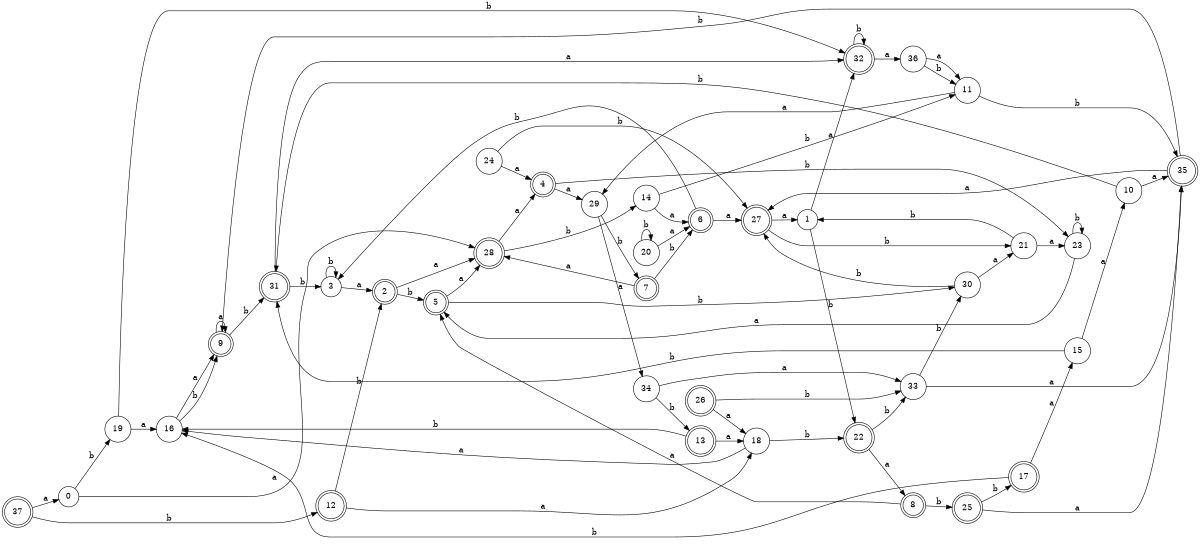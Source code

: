 digraph n31_10 {
__start0 [label="" shape="none"];

rankdir=LR;
size="8,5";

s0 [style="filled", color="black", fillcolor="white" shape="circle", label="0"];
s1 [style="filled", color="black", fillcolor="white" shape="circle", label="1"];
s2 [style="rounded,filled", color="black", fillcolor="white" shape="doublecircle", label="2"];
s3 [style="filled", color="black", fillcolor="white" shape="circle", label="3"];
s4 [style="rounded,filled", color="black", fillcolor="white" shape="doublecircle", label="4"];
s5 [style="rounded,filled", color="black", fillcolor="white" shape="doublecircle", label="5"];
s6 [style="rounded,filled", color="black", fillcolor="white" shape="doublecircle", label="6"];
s7 [style="rounded,filled", color="black", fillcolor="white" shape="doublecircle", label="7"];
s8 [style="rounded,filled", color="black", fillcolor="white" shape="doublecircle", label="8"];
s9 [style="rounded,filled", color="black", fillcolor="white" shape="doublecircle", label="9"];
s10 [style="filled", color="black", fillcolor="white" shape="circle", label="10"];
s11 [style="filled", color="black", fillcolor="white" shape="circle", label="11"];
s12 [style="rounded,filled", color="black", fillcolor="white" shape="doublecircle", label="12"];
s13 [style="rounded,filled", color="black", fillcolor="white" shape="doublecircle", label="13"];
s14 [style="filled", color="black", fillcolor="white" shape="circle", label="14"];
s15 [style="filled", color="black", fillcolor="white" shape="circle", label="15"];
s16 [style="filled", color="black", fillcolor="white" shape="circle", label="16"];
s17 [style="rounded,filled", color="black", fillcolor="white" shape="doublecircle", label="17"];
s18 [style="filled", color="black", fillcolor="white" shape="circle", label="18"];
s19 [style="filled", color="black", fillcolor="white" shape="circle", label="19"];
s20 [style="filled", color="black", fillcolor="white" shape="circle", label="20"];
s21 [style="filled", color="black", fillcolor="white" shape="circle", label="21"];
s22 [style="rounded,filled", color="black", fillcolor="white" shape="doublecircle", label="22"];
s23 [style="filled", color="black", fillcolor="white" shape="circle", label="23"];
s24 [style="filled", color="black", fillcolor="white" shape="circle", label="24"];
s25 [style="rounded,filled", color="black", fillcolor="white" shape="doublecircle", label="25"];
s26 [style="rounded,filled", color="black", fillcolor="white" shape="doublecircle", label="26"];
s27 [style="rounded,filled", color="black", fillcolor="white" shape="doublecircle", label="27"];
s28 [style="rounded,filled", color="black", fillcolor="white" shape="doublecircle", label="28"];
s29 [style="filled", color="black", fillcolor="white" shape="circle", label="29"];
s30 [style="filled", color="black", fillcolor="white" shape="circle", label="30"];
s31 [style="rounded,filled", color="black", fillcolor="white" shape="doublecircle", label="31"];
s32 [style="rounded,filled", color="black", fillcolor="white" shape="doublecircle", label="32"];
s33 [style="filled", color="black", fillcolor="white" shape="circle", label="33"];
s34 [style="filled", color="black", fillcolor="white" shape="circle", label="34"];
s35 [style="rounded,filled", color="black", fillcolor="white" shape="doublecircle", label="35"];
s36 [style="filled", color="black", fillcolor="white" shape="circle", label="36"];
s37 [style="rounded,filled", color="black", fillcolor="white" shape="doublecircle", label="37"];
s0 -> s28 [label="a"];
s0 -> s19 [label="b"];
s1 -> s32 [label="a"];
s1 -> s22 [label="b"];
s2 -> s28 [label="a"];
s2 -> s5 [label="b"];
s3 -> s2 [label="a"];
s3 -> s3 [label="b"];
s4 -> s29 [label="a"];
s4 -> s23 [label="b"];
s5 -> s28 [label="a"];
s5 -> s30 [label="b"];
s6 -> s27 [label="a"];
s6 -> s3 [label="b"];
s7 -> s28 [label="a"];
s7 -> s6 [label="b"];
s8 -> s5 [label="a"];
s8 -> s25 [label="b"];
s9 -> s9 [label="a"];
s9 -> s31 [label="b"];
s10 -> s35 [label="a"];
s10 -> s31 [label="b"];
s11 -> s29 [label="a"];
s11 -> s35 [label="b"];
s12 -> s18 [label="a"];
s12 -> s2 [label="b"];
s13 -> s18 [label="a"];
s13 -> s16 [label="b"];
s14 -> s6 [label="a"];
s14 -> s11 [label="b"];
s15 -> s10 [label="a"];
s15 -> s31 [label="b"];
s16 -> s9 [label="a"];
s16 -> s9 [label="b"];
s17 -> s15 [label="a"];
s17 -> s16 [label="b"];
s18 -> s16 [label="a"];
s18 -> s22 [label="b"];
s19 -> s16 [label="a"];
s19 -> s32 [label="b"];
s20 -> s6 [label="a"];
s20 -> s20 [label="b"];
s21 -> s23 [label="a"];
s21 -> s1 [label="b"];
s22 -> s8 [label="a"];
s22 -> s33 [label="b"];
s23 -> s5 [label="a"];
s23 -> s23 [label="b"];
s24 -> s4 [label="a"];
s24 -> s27 [label="b"];
s25 -> s35 [label="a"];
s25 -> s17 [label="b"];
s26 -> s18 [label="a"];
s26 -> s33 [label="b"];
s27 -> s1 [label="a"];
s27 -> s21 [label="b"];
s28 -> s4 [label="a"];
s28 -> s14 [label="b"];
s29 -> s34 [label="a"];
s29 -> s7 [label="b"];
s30 -> s21 [label="a"];
s30 -> s27 [label="b"];
s31 -> s32 [label="a"];
s31 -> s3 [label="b"];
s32 -> s36 [label="a"];
s32 -> s32 [label="b"];
s33 -> s35 [label="a"];
s33 -> s30 [label="b"];
s34 -> s33 [label="a"];
s34 -> s13 [label="b"];
s35 -> s27 [label="a"];
s35 -> s9 [label="b"];
s36 -> s11 [label="a"];
s36 -> s11 [label="b"];
s37 -> s0 [label="a"];
s37 -> s12 [label="b"];

}